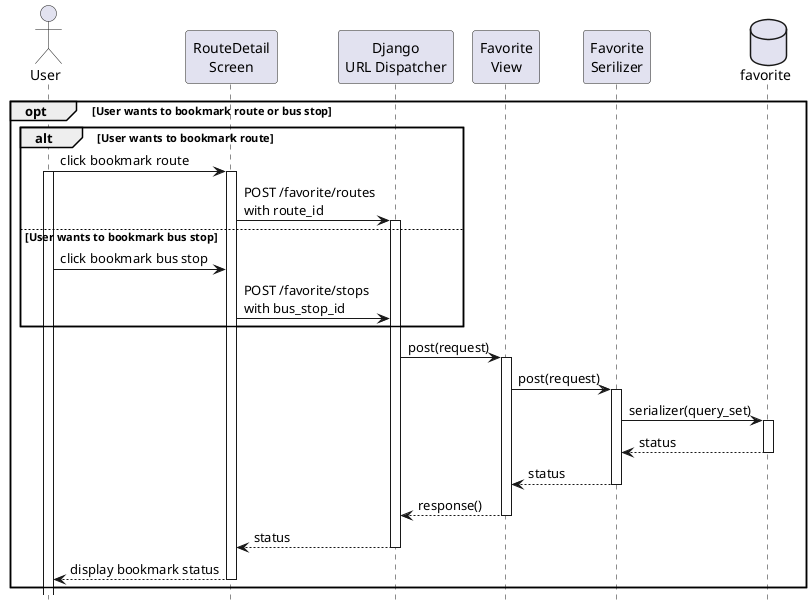 @startuml route_detail_bookmark

hide footbox

actor User
participant "RouteDetail\nScreen" as RouteDetailScreen
participant "Django\nURL Dispatcher" as API
participant "Favorite\nView" as view_favorite
participant "Favorite\nSerilizer" as serializer_favorite
database "favorite" as favorite

opt User wants to bookmark route or bus stop
    alt User wants to bookmark route
        User -> RouteDetailScreen : click bookmark route
        activate User
        activate RouteDetailScreen
        RouteDetailScreen -> API : POST /favorite/routes \nwith route_id
        activate API
    else User wants to bookmark bus stop
        User -> RouteDetailScreen : click bookmark bus stop
        RouteDetailScreen -> API : POST /favorite/stops \nwith bus_stop_id
    end
    API -> view_favorite: post(request)
    activate view_favorite
    view_favorite -> serializer_favorite: post(request)
    activate serializer_favorite
    serializer_favorite -> favorite: serializer(query_set)
    activate favorite
    favorite --> serializer_favorite: status
    deactivate favorite
    serializer_favorite --> view_favorite: status
    deactivate serializer_favorite
    view_favorite --> API: response()
    deactivate view_favorite
    API --> RouteDetailScreen: status
    deactivate API
    RouteDetailScreen --> User : display bookmark status
    deactivate RouteDetailScreen
end

@enduml

